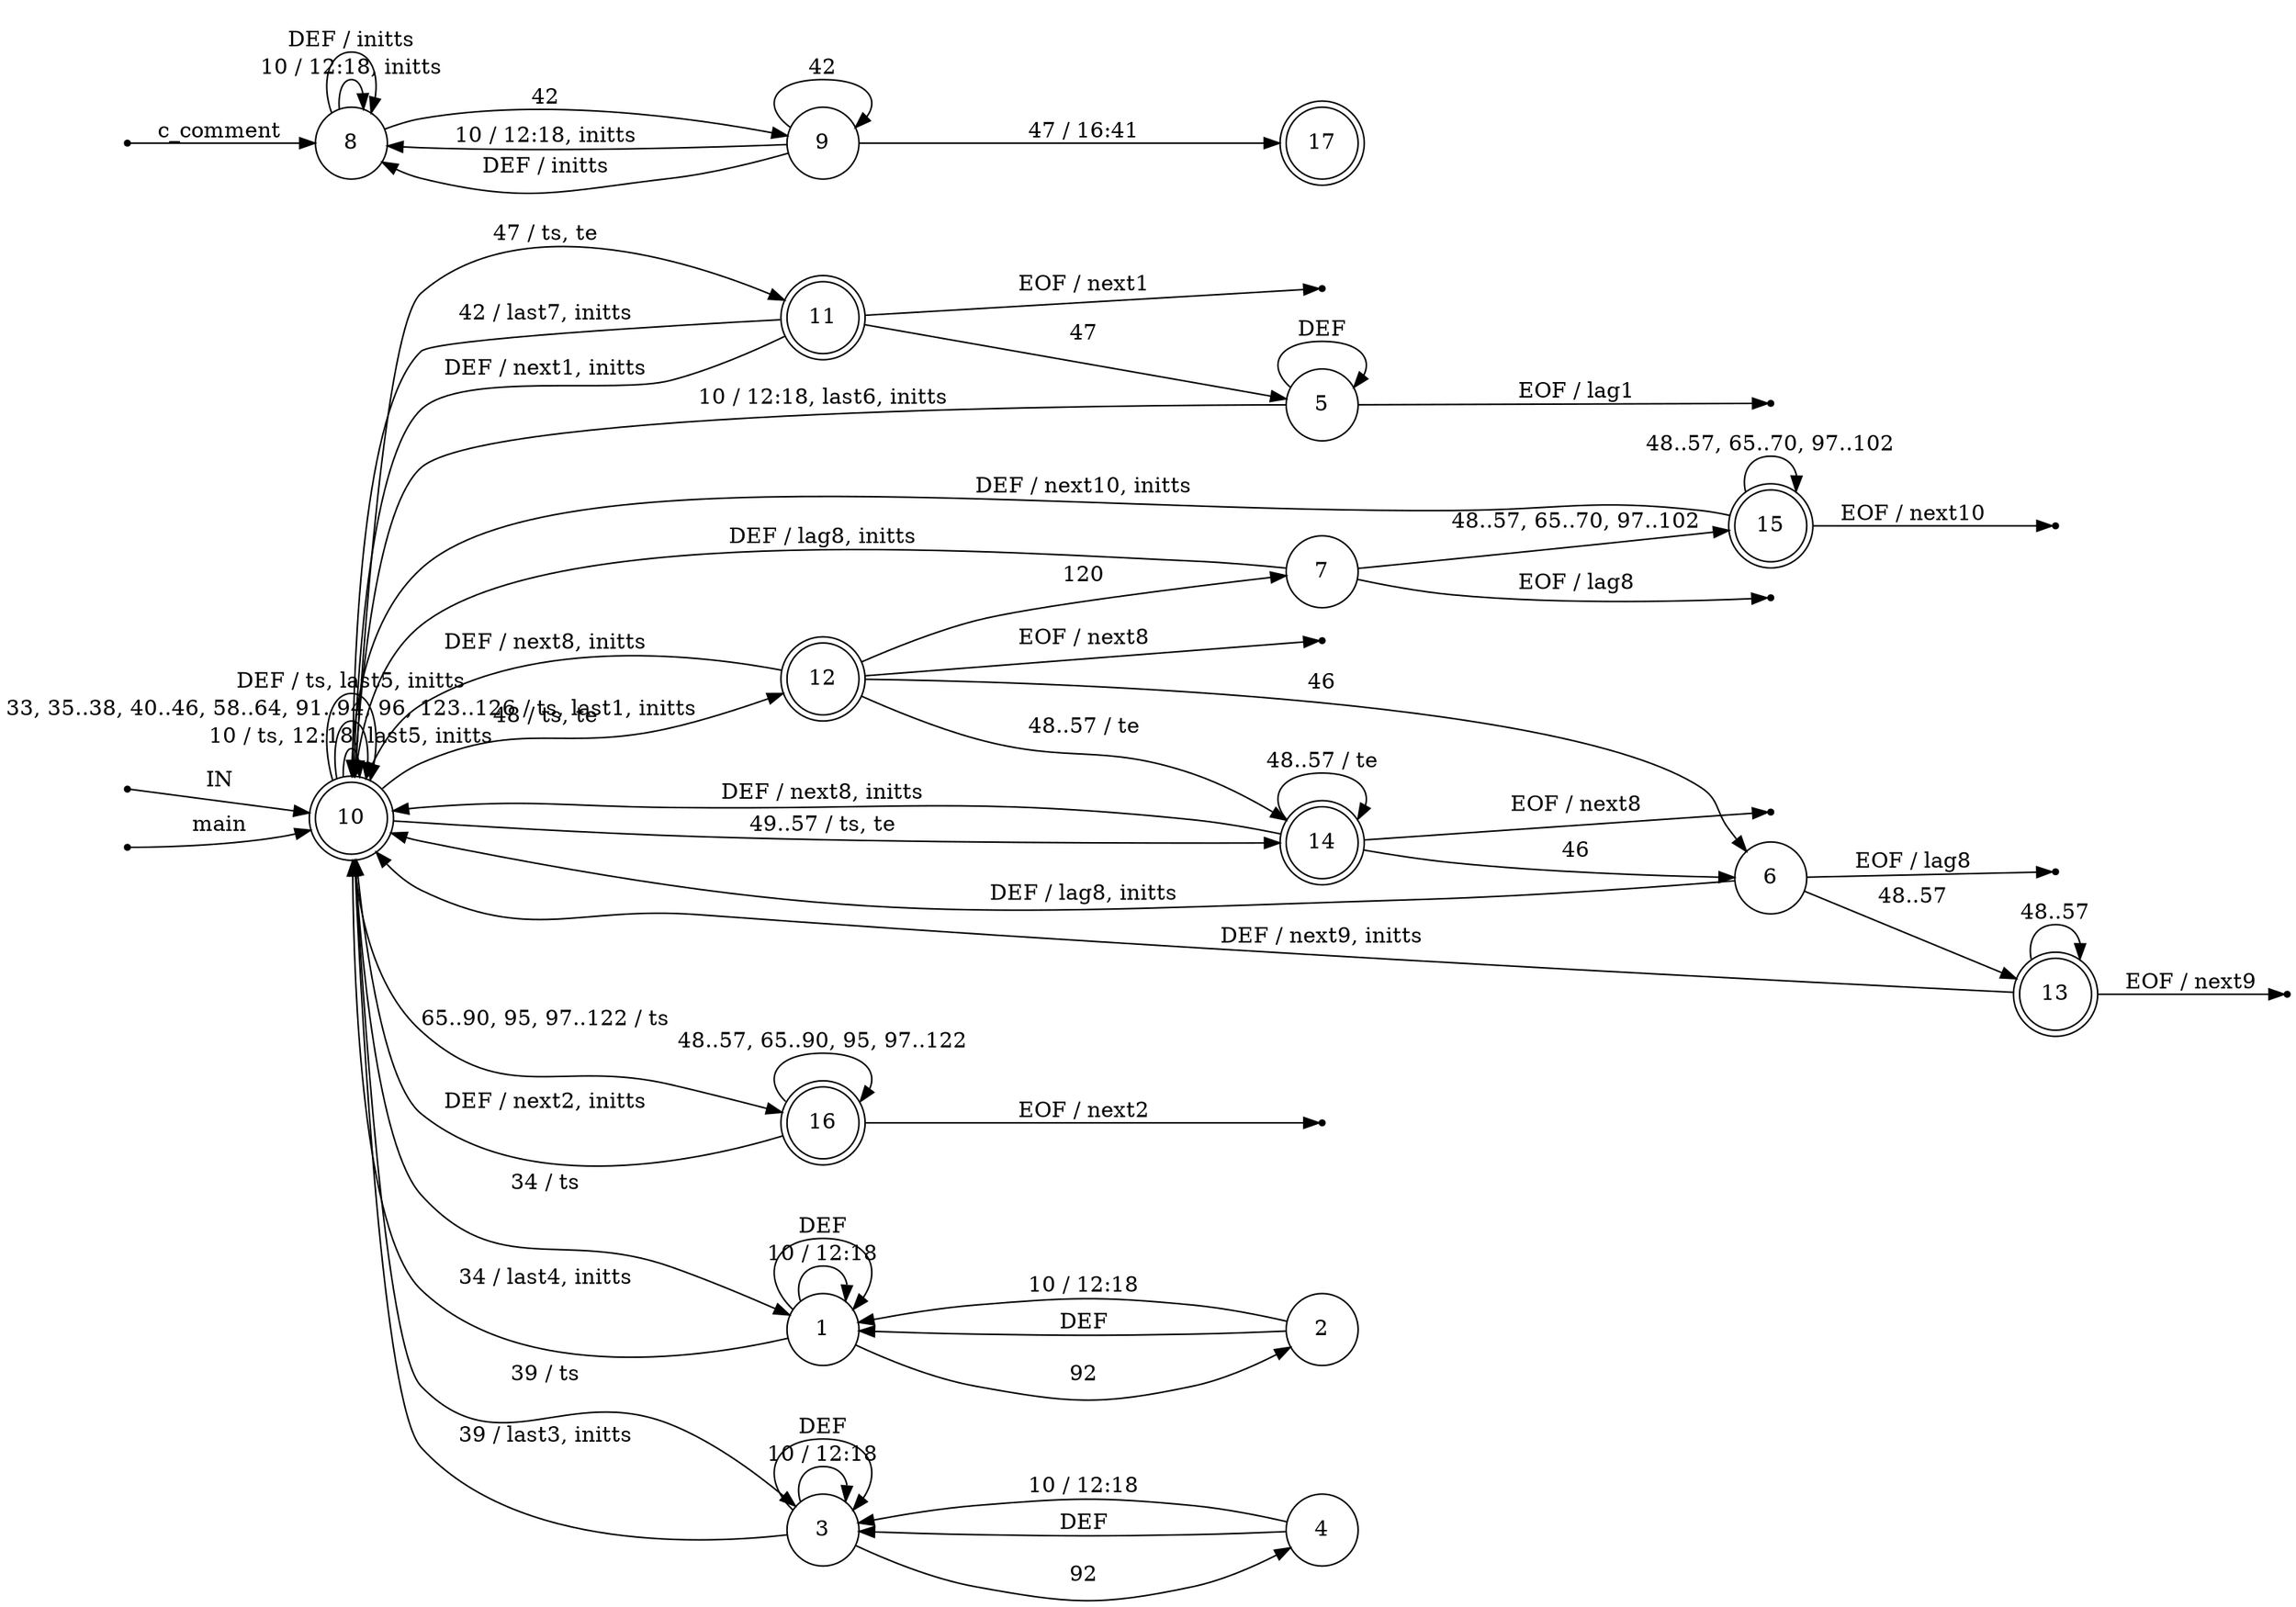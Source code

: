 digraph clang {
	rankdir=LR;
	node [ shape = point ];
	ENTRY;
	en_8;
	en_10;
	eof_5;
	eof_6;
	eof_7;
	eof_11;
	eof_12;
	eof_13;
	eof_14;
	eof_15;
	eof_16;
	node [ shape = circle, height = 0.2 ];
	node [ fixedsize = true, height = 0.65, shape = doublecircle ];
	10;
	11;
	12;
	13;
	14;
	15;
	16;
	17;
	node [ shape = circle ];
	1 -> 1 [ label = "10 / 12:18" ];
	1 -> 10 [ label = "34 / last4, initts" ];
	1 -> 2 [ label = "92" ];
	1 -> 1 [ label = "DEF" ];
	2 -> 1 [ label = "10 / 12:18" ];
	2 -> 1 [ label = "DEF" ];
	3 -> 3 [ label = "10 / 12:18" ];
	3 -> 10 [ label = "39 / last3, initts" ];
	3 -> 4 [ label = "92" ];
	3 -> 3 [ label = "DEF" ];
	4 -> 3 [ label = "10 / 12:18" ];
	4 -> 3 [ label = "DEF" ];
	5 -> 10 [ label = "10 / 12:18, last6, initts" ];
	5 -> 5 [ label = "DEF" ];
	6 -> 13 [ label = "48..57" ];
	6 -> 10 [ label = "DEF / lag8, initts" ];
	7 -> 15 [ label = "48..57, 65..70, 97..102" ];
	7 -> 10 [ label = "DEF / lag8, initts" ];
	8 -> 8 [ label = "10 / 12:18, initts" ];
	8 -> 9 [ label = "42" ];
	8 -> 8 [ label = "DEF / initts" ];
	9 -> 8 [ label = "10 / 12:18, initts" ];
	9 -> 9 [ label = "42" ];
	9 -> 17 [ label = "47 / 16:41" ];
	9 -> 8 [ label = "DEF / initts" ];
	10 -> 10 [ label = "10 / ts, 12:18, last5, initts" ];
	10 -> 10 [ label = "33, 35..38, 40..46, 58..64, 91..94, 96, 123..126 / ts, last1, initts" ];
	10 -> 1 [ label = "34 / ts" ];
	10 -> 3 [ label = "39 / ts" ];
	10 -> 11 [ label = "47 / ts, te" ];
	10 -> 12 [ label = "48 / ts, te" ];
	10 -> 14 [ label = "49..57 / ts, te" ];
	10 -> 16 [ label = "65..90, 95, 97..122 / ts" ];
	10 -> 10 [ label = "DEF / ts, last5, initts" ];
	11 -> 10 [ label = "42 / last7, initts" ];
	11 -> 5 [ label = "47" ];
	11 -> 10 [ label = "DEF / next1, initts" ];
	12 -> 6 [ label = "46" ];
	12 -> 14 [ label = "48..57 / te" ];
	12 -> 7 [ label = "120" ];
	12 -> 10 [ label = "DEF / next8, initts" ];
	13 -> 13 [ label = "48..57" ];
	13 -> 10 [ label = "DEF / next9, initts" ];
	14 -> 6 [ label = "46" ];
	14 -> 14 [ label = "48..57 / te" ];
	14 -> 10 [ label = "DEF / next8, initts" ];
	15 -> 15 [ label = "48..57, 65..70, 97..102" ];
	15 -> 10 [ label = "DEF / next10, initts" ];
	16 -> 16 [ label = "48..57, 65..90, 95, 97..122" ];
	16 -> 10 [ label = "DEF / next2, initts" ];
	ENTRY -> 10 [ label = "IN" ];
	en_8 -> 8 [ label = "c_comment" ];
	en_10 -> 10 [ label = "main" ];
	5 -> eof_5 [ label = "EOF / lag1" ];
	6 -> eof_6 [ label = "EOF / lag8" ];
	7 -> eof_7 [ label = "EOF / lag8" ];
	11 -> eof_11 [ label = "EOF / next1" ];
	12 -> eof_12 [ label = "EOF / next8" ];
	13 -> eof_13 [ label = "EOF / next9" ];
	14 -> eof_14 [ label = "EOF / next8" ];
	15 -> eof_15 [ label = "EOF / next10" ];
	16 -> eof_16 [ label = "EOF / next2" ];
}
